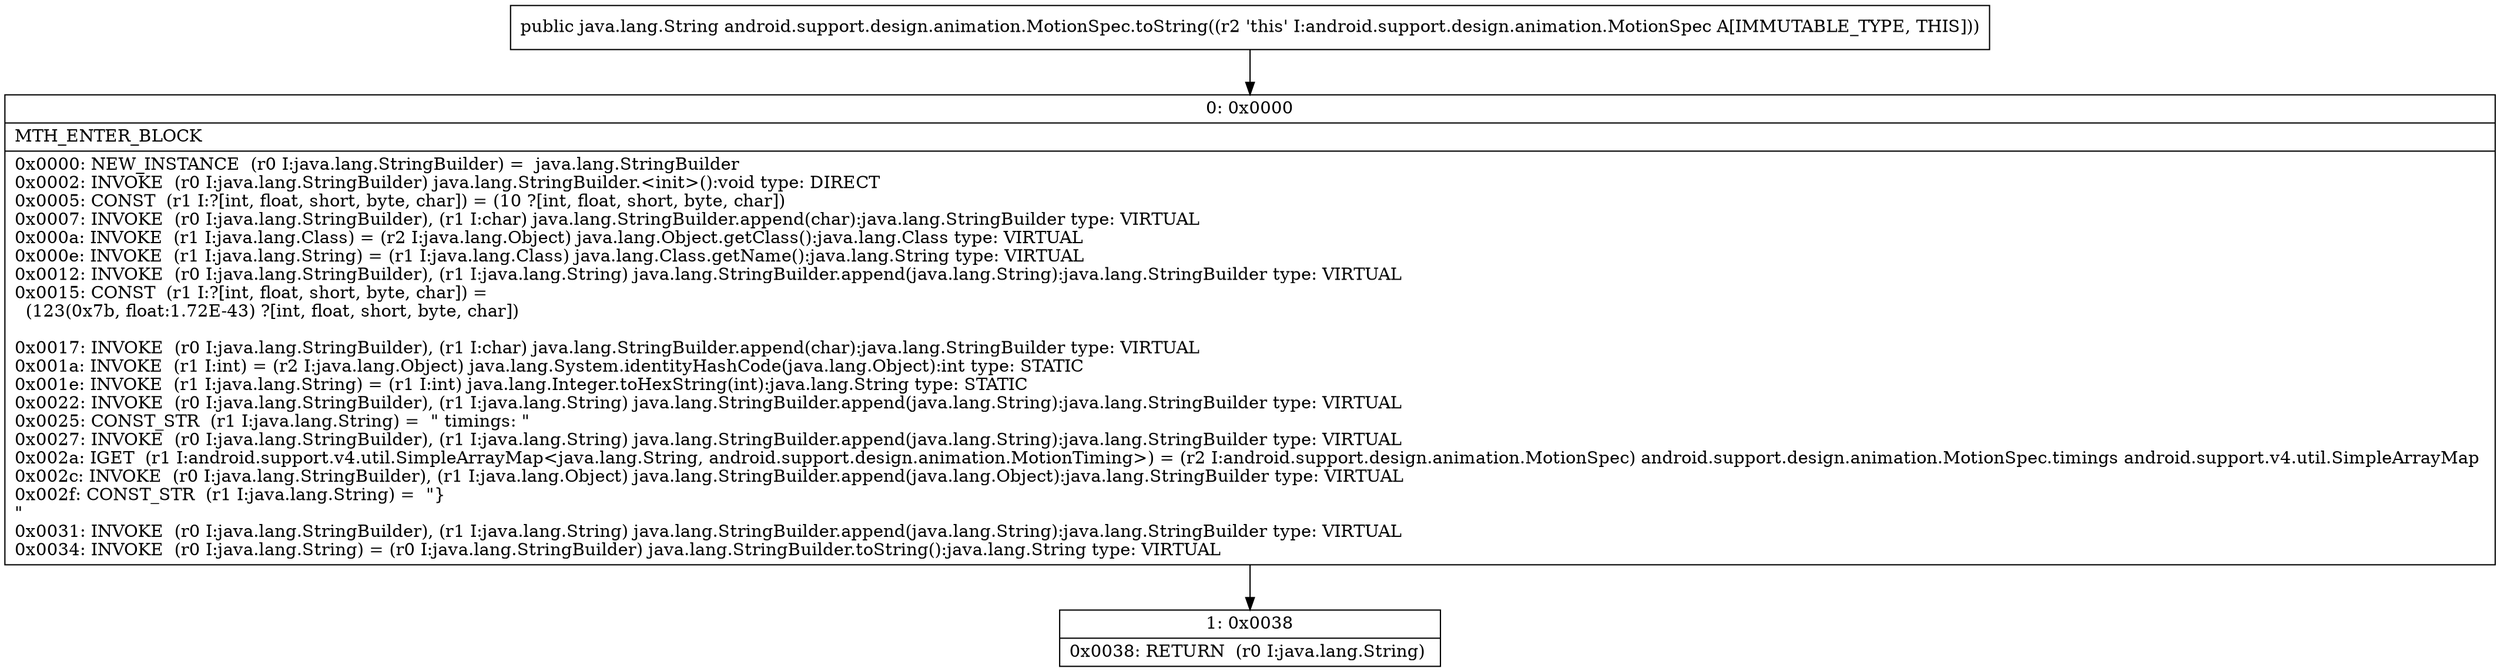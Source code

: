 digraph "CFG forandroid.support.design.animation.MotionSpec.toString()Ljava\/lang\/String;" {
Node_0 [shape=record,label="{0\:\ 0x0000|MTH_ENTER_BLOCK\l|0x0000: NEW_INSTANCE  (r0 I:java.lang.StringBuilder) =  java.lang.StringBuilder \l0x0002: INVOKE  (r0 I:java.lang.StringBuilder) java.lang.StringBuilder.\<init\>():void type: DIRECT \l0x0005: CONST  (r1 I:?[int, float, short, byte, char]) = (10 ?[int, float, short, byte, char]) \l0x0007: INVOKE  (r0 I:java.lang.StringBuilder), (r1 I:char) java.lang.StringBuilder.append(char):java.lang.StringBuilder type: VIRTUAL \l0x000a: INVOKE  (r1 I:java.lang.Class) = (r2 I:java.lang.Object) java.lang.Object.getClass():java.lang.Class type: VIRTUAL \l0x000e: INVOKE  (r1 I:java.lang.String) = (r1 I:java.lang.Class) java.lang.Class.getName():java.lang.String type: VIRTUAL \l0x0012: INVOKE  (r0 I:java.lang.StringBuilder), (r1 I:java.lang.String) java.lang.StringBuilder.append(java.lang.String):java.lang.StringBuilder type: VIRTUAL \l0x0015: CONST  (r1 I:?[int, float, short, byte, char]) = \l  (123(0x7b, float:1.72E\-43) ?[int, float, short, byte, char])\l \l0x0017: INVOKE  (r0 I:java.lang.StringBuilder), (r1 I:char) java.lang.StringBuilder.append(char):java.lang.StringBuilder type: VIRTUAL \l0x001a: INVOKE  (r1 I:int) = (r2 I:java.lang.Object) java.lang.System.identityHashCode(java.lang.Object):int type: STATIC \l0x001e: INVOKE  (r1 I:java.lang.String) = (r1 I:int) java.lang.Integer.toHexString(int):java.lang.String type: STATIC \l0x0022: INVOKE  (r0 I:java.lang.StringBuilder), (r1 I:java.lang.String) java.lang.StringBuilder.append(java.lang.String):java.lang.StringBuilder type: VIRTUAL \l0x0025: CONST_STR  (r1 I:java.lang.String) =  \" timings: \" \l0x0027: INVOKE  (r0 I:java.lang.StringBuilder), (r1 I:java.lang.String) java.lang.StringBuilder.append(java.lang.String):java.lang.StringBuilder type: VIRTUAL \l0x002a: IGET  (r1 I:android.support.v4.util.SimpleArrayMap\<java.lang.String, android.support.design.animation.MotionTiming\>) = (r2 I:android.support.design.animation.MotionSpec) android.support.design.animation.MotionSpec.timings android.support.v4.util.SimpleArrayMap \l0x002c: INVOKE  (r0 I:java.lang.StringBuilder), (r1 I:java.lang.Object) java.lang.StringBuilder.append(java.lang.Object):java.lang.StringBuilder type: VIRTUAL \l0x002f: CONST_STR  (r1 I:java.lang.String) =  \"\}\l\" \l0x0031: INVOKE  (r0 I:java.lang.StringBuilder), (r1 I:java.lang.String) java.lang.StringBuilder.append(java.lang.String):java.lang.StringBuilder type: VIRTUAL \l0x0034: INVOKE  (r0 I:java.lang.String) = (r0 I:java.lang.StringBuilder) java.lang.StringBuilder.toString():java.lang.String type: VIRTUAL \l}"];
Node_1 [shape=record,label="{1\:\ 0x0038|0x0038: RETURN  (r0 I:java.lang.String) \l}"];
MethodNode[shape=record,label="{public java.lang.String android.support.design.animation.MotionSpec.toString((r2 'this' I:android.support.design.animation.MotionSpec A[IMMUTABLE_TYPE, THIS])) }"];
MethodNode -> Node_0;
Node_0 -> Node_1;
}


